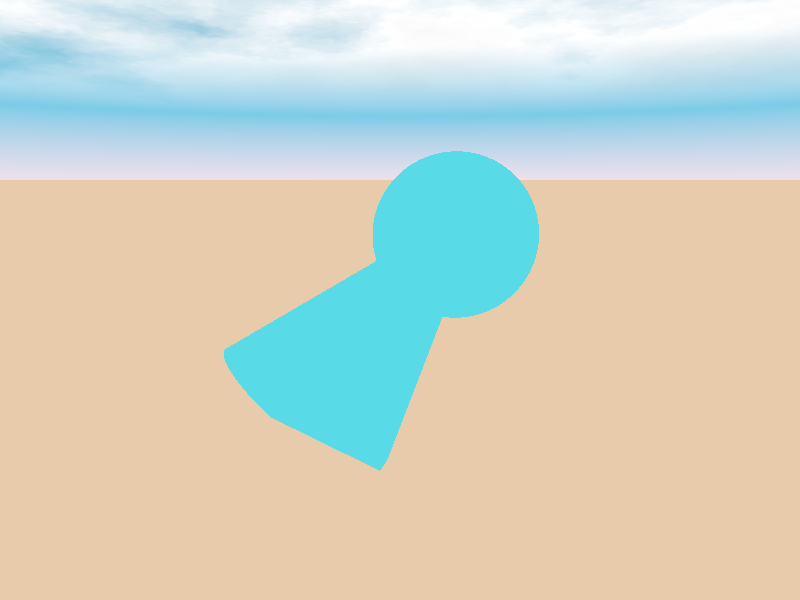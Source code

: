 // 4_csg_sample.pov

#include "colors.inc"  
#include "skies.inc"  
#include "shapes.inc"
#include "textures.inc"
#include "woods.inc"
#include "stones.inc"                                        
#include "glass.inc"
#include "metals.inc"
  
camera{ 
  location <0.0, 2.0, -10.0> 
  look_at  <0.0, 0.0, 0.0>
} 
    
light_source { 
  <5.0,5.0,-5.0> 
  color rgb <1.0, 1.0, 1.0>
}   

sky_sphere {
  S_Cloud2
}
plane {
  y, -2
  pigment { color rgb <0.8,0.6,0.4> }
}  

union {  
  sphere{ <1.0, 1.0, 1.0> 1.5
    texture{Dark_Green_Glass}
  }
  cone{
    <-1.5, -1.5,  -1.5>, 1.5  
    <1.5, 1.5, 1.5>, 0.1
    texture{Dark_Green_Glass}
  }
 
}         
